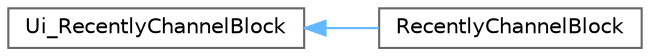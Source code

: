digraph "类继承关系图"
{
 // LATEX_PDF_SIZE
  bgcolor="transparent";
  edge [fontname=Helvetica,fontsize=10,labelfontname=Helvetica,labelfontsize=10];
  node [fontname=Helvetica,fontsize=10,shape=box,height=0.2,width=0.4];
  rankdir="LR";
  Node0 [id="Node000000",label="Ui_RecentlyChannelBlock",height=0.2,width=0.4,color="grey40", fillcolor="white", style="filled",URL="$class_ui___recently_channel_block.html",tooltip=" "];
  Node0 -> Node1 [id="edge510_Node000000_Node000001",dir="back",color="steelblue1",style="solid",tooltip=" "];
  Node1 [id="Node000001",label="RecentlyChannelBlock",height=0.2,width=0.4,color="grey40", fillcolor="white", style="filled",URL="$class_ui_1_1_recently_channel_block.html",tooltip=" "];
}
